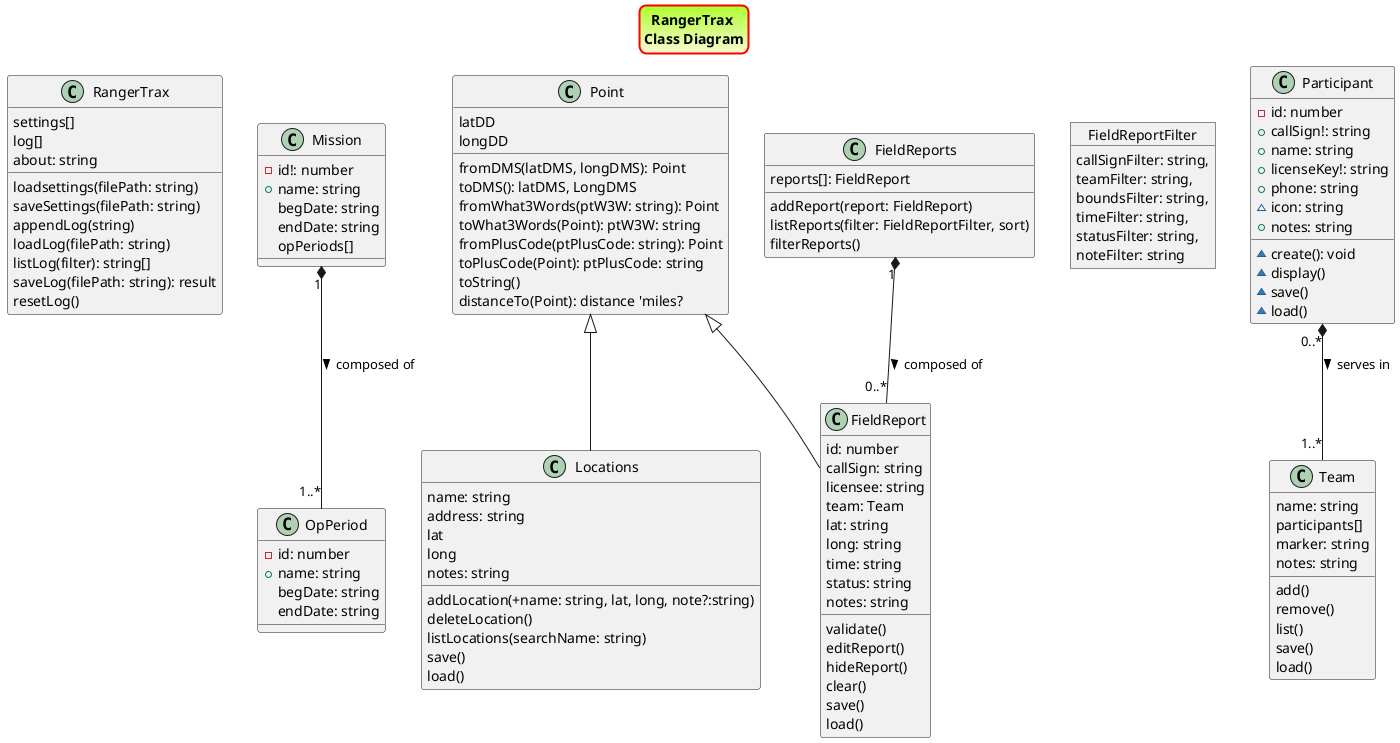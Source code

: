 /'
    https://plantuml.com/class-diagram
    Paste into http://www.plantuml.com/plantuml
    or run locally in VSCode via:
    https://github.com/qjebbs/vscode-plantuml/
    then  Alt-d to display
'/

@startuml RangerTrax
'center header RangerTrax - Class Diagram

skinparam titleBorderRoundCorner 15
skinparam titleBorderThickness 2
skinparam titleBorderColor red
skinparam titleBackgroundColor GreenYellow-LightGoldenRodYellow

title RangerTrax \nClass Diagram

'note "1) Seperate functionality from user interface \n2) Allow default teams & locations  \n3) Points processed as set or lat vs long?" as N1

class RangerTrax {
    settings[]
    log[]
    about: string
    loadsettings(filePath: string)
    saveSettings(filePath: string)
    appendLog(string)
    loadLog(filePath: string)
    listLog(filter): string[]
    saveLog(filePath: string): result
    resetLog()
}

class Mission {
    -id!: number
    +name: string
    begDate: string
    endDate: string
    opPeriods[]
}

class OpPeriod {
    -id: number
    +name: string
    begDate: string
    endDate: string
}
Mission "1" *-- "1..*" OpPeriod : composed of >

class Point {
    latDD
    longDD
    fromDMS(latDMS, longDMS): Point
    toDMS(): latDMS, LongDMS
    fromWhat3Words(ptW3W: string): Point
    toWhat3Words(Point): ptW3W: string
    fromPlusCode(ptPlusCode: string): Point
    toPlusCode(Point): ptPlusCode: string
    toString()
    distanceTo(Point): distance 'miles?
}

class Locations extends Point {
    name: string
    address: string
    lat
    long   
    notes: string
    addLocation(+name: string, lat, long, note?:string)
    deleteLocation()
    listLocations(searchName: string)    
    save()
    load()
}

class FieldReport extends Point {
    id: number
    callSign: string
    licensee: string
    team: Team
    lat: string
    long: string
    time: string
    status: string
    notes: string
    validate()
    editReport()
    hideReport()
    clear()
    save()
    load()
}

object FieldReportFilter {
    callSignFilter: string,
    teamFilter: string, 
    boundsFilter: string, 
    timeFilter: string, 
    statusFilter: string, 
    noteFilter: string
}
class FieldReports {
    reports[]: FieldReport
    addReport(report: FieldReport)
    listReports(filter: FieldReportFilter, sort)
    filterReports()
}
FieldReports "1" *-- "0..*" FieldReport : composed of >

class Participant {
    -id: number
    +callSign!: string
    +name: string
    +licenseKey!: string
    +phone: string
    ~icon: string
    +notes: string
    ~create(): void
    ~display()
    ~save()
    ~load()
}

class Team {
    name: string
    participants[]
    marker: string
    notes: string
    add()
    remove()
    list()
    save()
    load()
}

Participant "0..*" *-- "1..*" Team: serves in >

'------------------------------------------------------------------
newpage

namespace MapCollection #GreenYellow/LightGoldenRodYellow {
    interface iMap << (i,orchid) >> {

    }
    abstract class Map {
        name: string
        mapType: string
        -clipBounds: [pt1, pt2]
        -affinityBounds: [p1, pt2]
        -visible: boolean
        -layers[]
        -attribute?
        --
        init(): result
        display()
        refresh()
        addLayer()
        removeLayer()
        hideLayer()
        showLayer()
        .. Simple Getter ..
        +getName()
        +getAddress()
    }

    class esriLeafletMap extends Map {
        name: string
    }

    class googleMap extends Map {
        name: string
    }

    class Layer {
        name: string
        type: string
        visable: boolean
        markers[]
        sublayers[]
    }

    Map "1..*" *-- "0..*" Layer: has >

    class Marker {
        name: string
        color: string
        fillColor: string
        size: number
        shape: string
        url: string
    }
    Layer "1..*" *-- "0..*" Marker: has >
}
'end package

'https://useiconic.com/open
legend
    |= Color |= Type |= Description |
    | <size:11><back:#Red>A           </back></size>|    <color:Red><$osa_user_green_developer*.4></color> | Abstract... is a stdlib sprite |
    | <size:11>C</size>|  <color:blue><&dashboard></color>  | Class |
    | <size:11>i</size>| <color:#Green><&box></color><< (i,orchid) >> | Interface |
    | <size:11><back:#Yellow>Box           </back></size>|    <color:Yellow><&box></color> | A Box, an openiconic sprite |
endlegend

caption <size:16>ToDo:</size> \n1) Seperate functionality from user interface \n2) Allow default teams & locations  \n3) Points processed as set or lat vs long?

footer %dirpath() / %filename() rendered with PlantUML version %version()\nhttps://RangerTrax.eoc.online version:%date()

@enduml